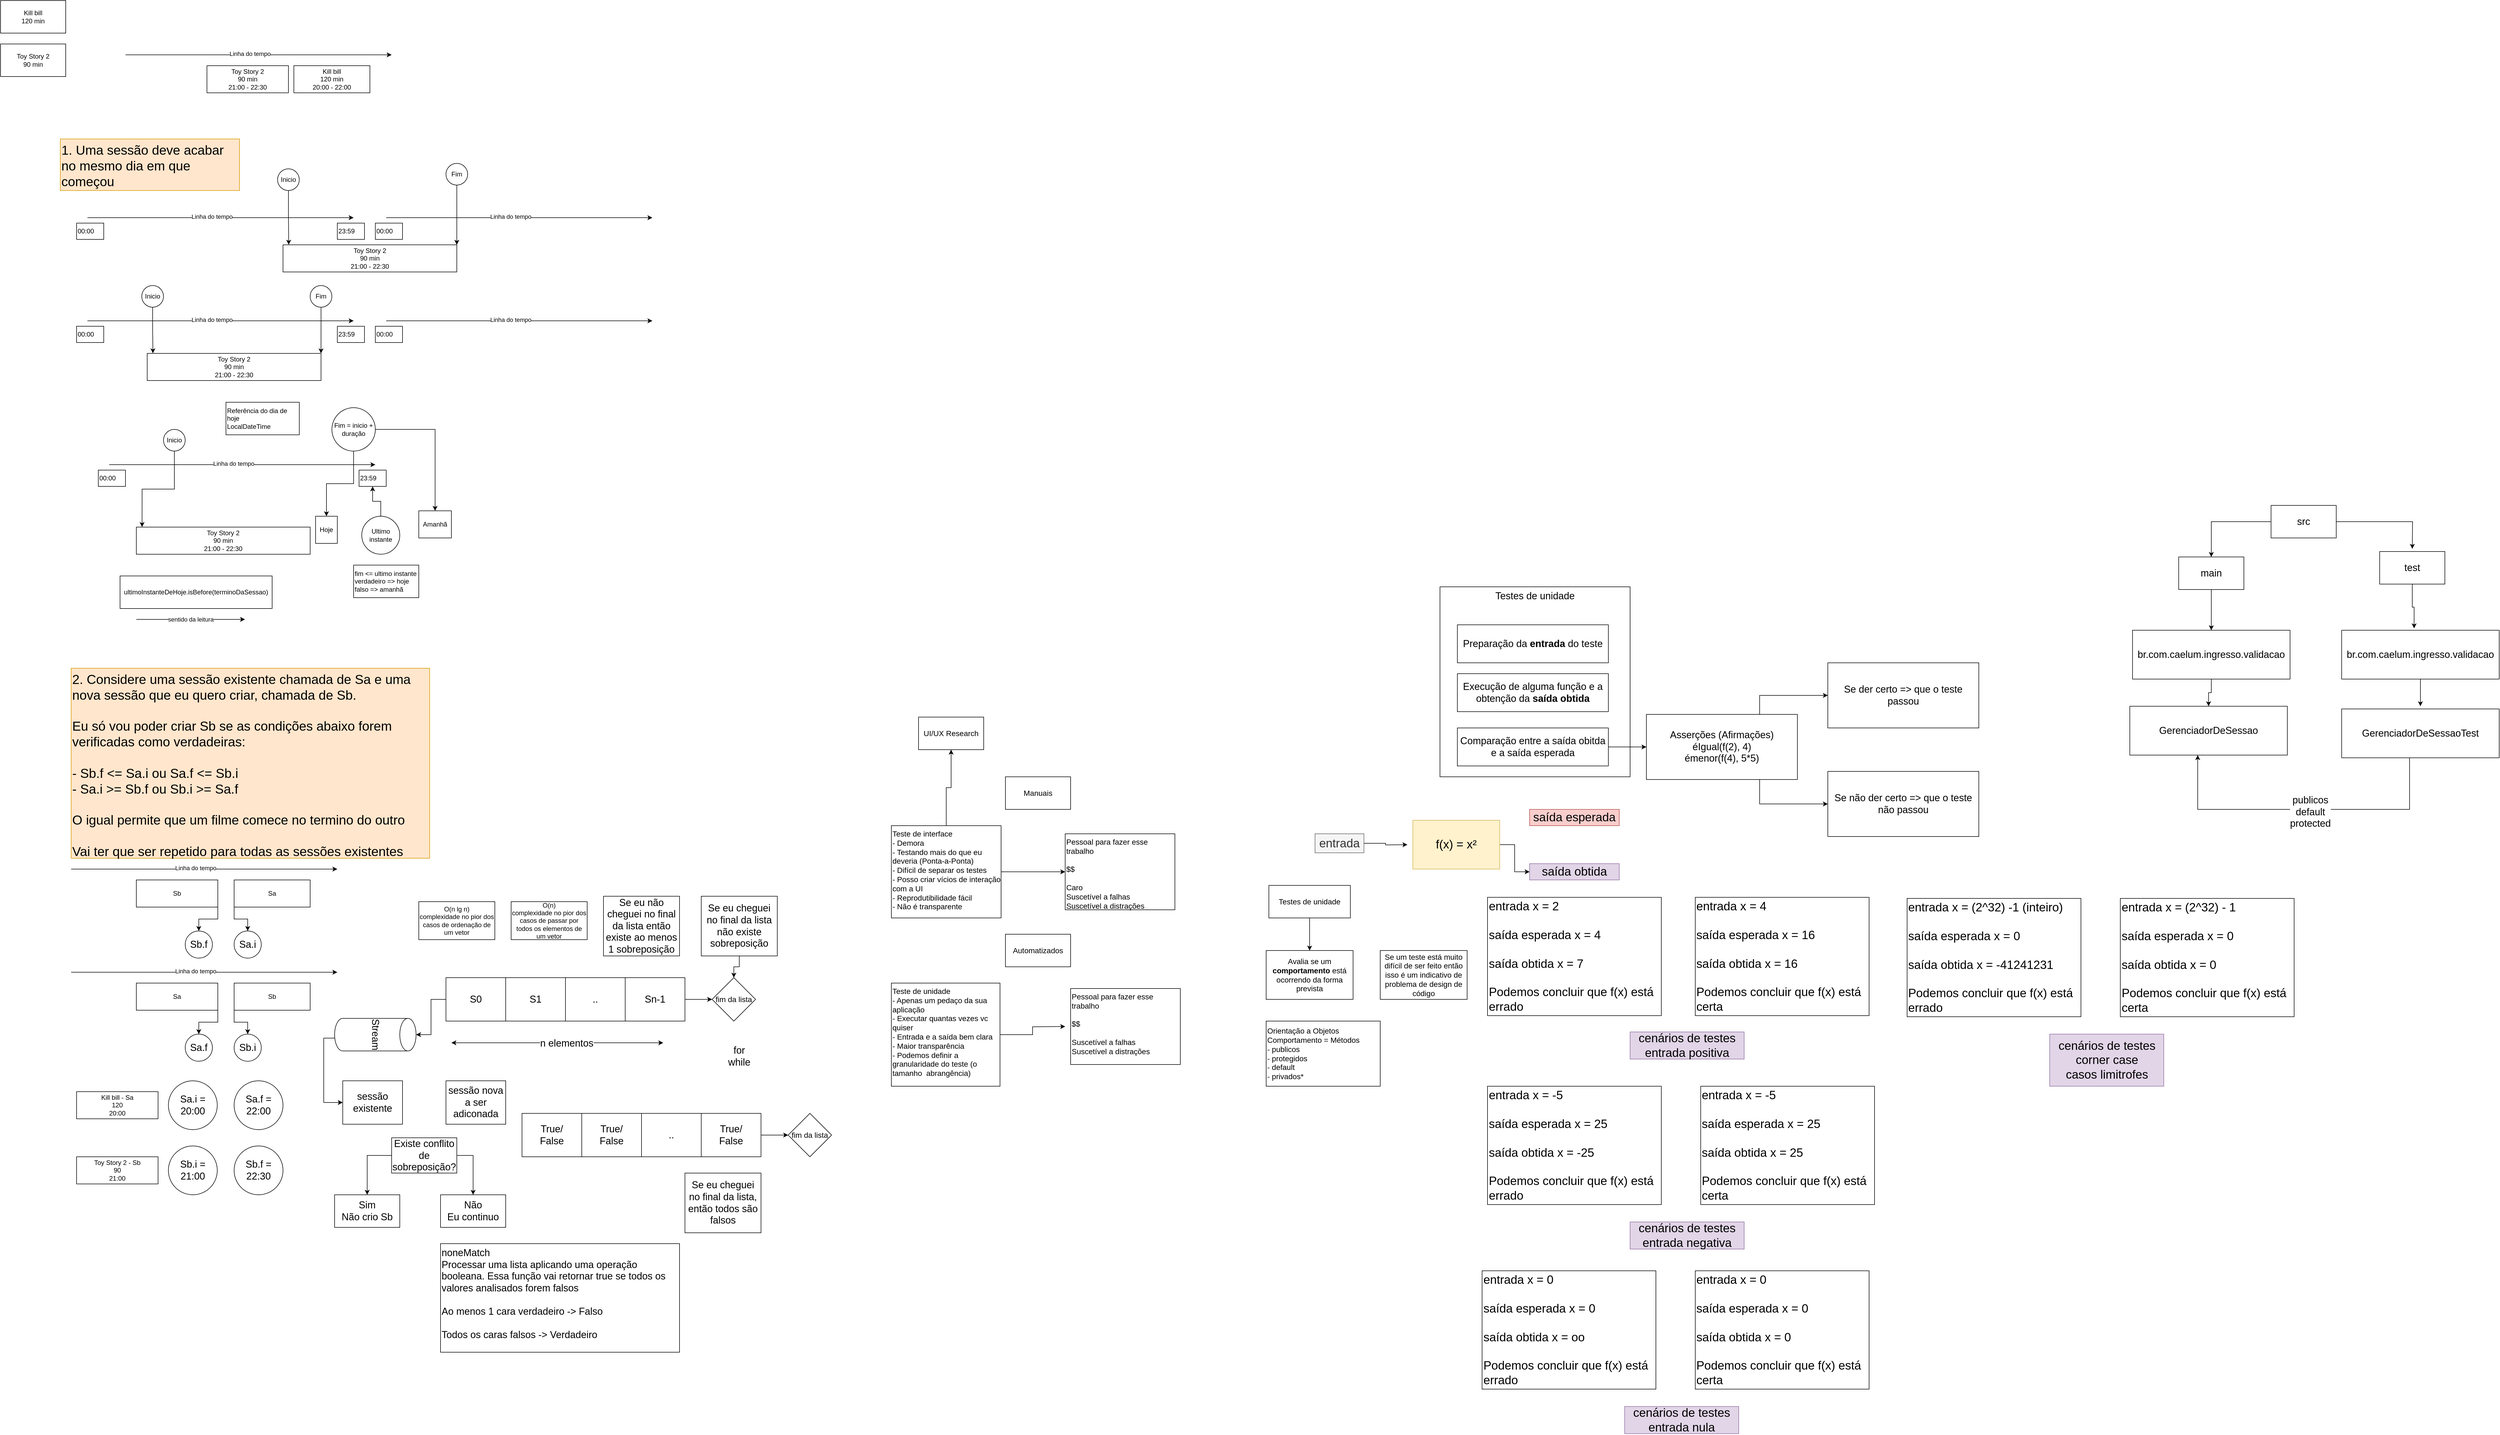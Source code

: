 <mxfile version="13.6.0" type="github">
  <diagram id="Rzx2paxj32mLdTkPZIdv" name="Página-1">
    <mxGraphModel dx="849" dy="473" grid="1" gridSize="10" guides="1" tooltips="1" connect="1" arrows="1" fold="1" page="1" pageScale="1" pageWidth="827" pageHeight="1169" math="0" shadow="0">
      <root>
        <mxCell id="0" />
        <mxCell id="1" parent="0" />
        <mxCell id="mzY8rA18PoqCiMOvvsKc-1" value="Kill bill&lt;br&gt;120 min" style="rounded=0;whiteSpace=wrap;html=1;" vertex="1" parent="1">
          <mxGeometry x="80" y="40" width="120" height="60" as="geometry" />
        </mxCell>
        <mxCell id="mzY8rA18PoqCiMOvvsKc-2" value="Toy Story 2&lt;br&gt;90 min" style="rounded=0;whiteSpace=wrap;html=1;" vertex="1" parent="1">
          <mxGeometry x="80" y="120" width="120" height="60" as="geometry" />
        </mxCell>
        <mxCell id="mzY8rA18PoqCiMOvvsKc-3" value="" style="endArrow=classic;html=1;" edge="1" parent="1">
          <mxGeometry width="50" height="50" relative="1" as="geometry">
            <mxPoint x="310" y="140" as="sourcePoint" />
            <mxPoint x="800" y="140" as="targetPoint" />
          </mxGeometry>
        </mxCell>
        <mxCell id="mzY8rA18PoqCiMOvvsKc-4" value="Linha do tempo" style="edgeLabel;html=1;align=center;verticalAlign=middle;resizable=0;points=[];" vertex="1" connectable="0" parent="mzY8rA18PoqCiMOvvsKc-3">
          <mxGeometry x="-0.066" y="2" relative="1" as="geometry">
            <mxPoint as="offset" />
          </mxGeometry>
        </mxCell>
        <mxCell id="mzY8rA18PoqCiMOvvsKc-8" value="Kill bill&lt;br&gt;120 min&lt;br&gt;20:00 - 22:00" style="rounded=0;whiteSpace=wrap;html=1;" vertex="1" parent="1">
          <mxGeometry x="620" y="160" width="140" height="50" as="geometry" />
        </mxCell>
        <mxCell id="mzY8rA18PoqCiMOvvsKc-9" value="Toy Story 2&lt;br&gt;90 min&lt;br&gt;21:00 - 22:30" style="rounded=0;whiteSpace=wrap;html=1;" vertex="1" parent="1">
          <mxGeometry x="460" y="160" width="150" height="50" as="geometry" />
        </mxCell>
        <mxCell id="mzY8rA18PoqCiMOvvsKc-10" value="1. Uma sessão deve acabar no mesmo dia em que começou" style="rounded=0;whiteSpace=wrap;html=1;verticalAlign=top;align=left;fontSize=24;fillColor=#ffe6cc;strokeColor=#d79b00;" vertex="1" parent="1">
          <mxGeometry x="190" y="295" width="330" height="95" as="geometry" />
        </mxCell>
        <mxCell id="mzY8rA18PoqCiMOvvsKc-11" value="" style="endArrow=classic;html=1;" edge="1" parent="1">
          <mxGeometry width="50" height="50" relative="1" as="geometry">
            <mxPoint x="240" y="440" as="sourcePoint" />
            <mxPoint x="730" y="440" as="targetPoint" />
          </mxGeometry>
        </mxCell>
        <mxCell id="mzY8rA18PoqCiMOvvsKc-12" value="Linha do tempo" style="edgeLabel;html=1;align=center;verticalAlign=middle;resizable=0;points=[];" vertex="1" connectable="0" parent="mzY8rA18PoqCiMOvvsKc-11">
          <mxGeometry x="-0.066" y="2" relative="1" as="geometry">
            <mxPoint as="offset" />
          </mxGeometry>
        </mxCell>
        <mxCell id="mzY8rA18PoqCiMOvvsKc-14" value="00:00" style="rounded=0;whiteSpace=wrap;html=1;align=left;" vertex="1" parent="1">
          <mxGeometry x="220" y="450" width="50" height="30" as="geometry" />
        </mxCell>
        <mxCell id="mzY8rA18PoqCiMOvvsKc-15" value="23:59" style="rounded=0;whiteSpace=wrap;html=1;align=left;" vertex="1" parent="1">
          <mxGeometry x="700" y="450" width="50" height="30" as="geometry" />
        </mxCell>
        <mxCell id="mzY8rA18PoqCiMOvvsKc-16" value="" style="endArrow=classic;html=1;" edge="1" parent="1">
          <mxGeometry width="50" height="50" relative="1" as="geometry">
            <mxPoint x="790" y="440" as="sourcePoint" />
            <mxPoint x="1280" y="440" as="targetPoint" />
          </mxGeometry>
        </mxCell>
        <mxCell id="mzY8rA18PoqCiMOvvsKc-17" value="Linha do tempo" style="edgeLabel;html=1;align=center;verticalAlign=middle;resizable=0;points=[];" vertex="1" connectable="0" parent="mzY8rA18PoqCiMOvvsKc-16">
          <mxGeometry x="-0.066" y="2" relative="1" as="geometry">
            <mxPoint as="offset" />
          </mxGeometry>
        </mxCell>
        <mxCell id="mzY8rA18PoqCiMOvvsKc-18" value="00:00" style="rounded=0;whiteSpace=wrap;html=1;align=left;" vertex="1" parent="1">
          <mxGeometry x="770" y="450" width="50" height="30" as="geometry" />
        </mxCell>
        <mxCell id="mzY8rA18PoqCiMOvvsKc-19" value="Toy Story 2&lt;br&gt;90 min&lt;br&gt;21:00 - 22:30" style="rounded=0;whiteSpace=wrap;html=1;" vertex="1" parent="1">
          <mxGeometry x="600" y="490" width="320" height="50" as="geometry" />
        </mxCell>
        <mxCell id="mzY8rA18PoqCiMOvvsKc-22" style="edgeStyle=orthogonalEdgeStyle;rounded=0;orthogonalLoop=1;jettySize=auto;html=1;entryX=0.033;entryY=-0.004;entryDx=0;entryDy=0;entryPerimeter=0;" edge="1" parent="1" source="mzY8rA18PoqCiMOvvsKc-20" target="mzY8rA18PoqCiMOvvsKc-19">
          <mxGeometry relative="1" as="geometry" />
        </mxCell>
        <mxCell id="mzY8rA18PoqCiMOvvsKc-20" value="Inicio" style="ellipse;whiteSpace=wrap;html=1;aspect=fixed;align=center;" vertex="1" parent="1">
          <mxGeometry x="590" y="350" width="40" height="40" as="geometry" />
        </mxCell>
        <mxCell id="mzY8rA18PoqCiMOvvsKc-23" style="edgeStyle=orthogonalEdgeStyle;rounded=0;orthogonalLoop=1;jettySize=auto;html=1;entryX=1;entryY=0;entryDx=0;entryDy=0;" edge="1" parent="1" source="mzY8rA18PoqCiMOvvsKc-21" target="mzY8rA18PoqCiMOvvsKc-19">
          <mxGeometry relative="1" as="geometry" />
        </mxCell>
        <mxCell id="mzY8rA18PoqCiMOvvsKc-21" value="Fim" style="ellipse;whiteSpace=wrap;html=1;aspect=fixed;align=center;" vertex="1" parent="1">
          <mxGeometry x="900" y="340" width="40" height="40" as="geometry" />
        </mxCell>
        <mxCell id="mzY8rA18PoqCiMOvvsKc-24" value="" style="endArrow=classic;html=1;" edge="1" parent="1">
          <mxGeometry width="50" height="50" relative="1" as="geometry">
            <mxPoint x="240.0" y="630" as="sourcePoint" />
            <mxPoint x="730" y="630" as="targetPoint" />
          </mxGeometry>
        </mxCell>
        <mxCell id="mzY8rA18PoqCiMOvvsKc-25" value="Linha do tempo" style="edgeLabel;html=1;align=center;verticalAlign=middle;resizable=0;points=[];" vertex="1" connectable="0" parent="mzY8rA18PoqCiMOvvsKc-24">
          <mxGeometry x="-0.066" y="2" relative="1" as="geometry">
            <mxPoint as="offset" />
          </mxGeometry>
        </mxCell>
        <mxCell id="mzY8rA18PoqCiMOvvsKc-26" value="00:00" style="rounded=0;whiteSpace=wrap;html=1;align=left;" vertex="1" parent="1">
          <mxGeometry x="220" y="640" width="50" height="30" as="geometry" />
        </mxCell>
        <mxCell id="mzY8rA18PoqCiMOvvsKc-27" value="23:59" style="rounded=0;whiteSpace=wrap;html=1;align=left;" vertex="1" parent="1">
          <mxGeometry x="700" y="640" width="50" height="30" as="geometry" />
        </mxCell>
        <mxCell id="mzY8rA18PoqCiMOvvsKc-28" value="" style="endArrow=classic;html=1;" edge="1" parent="1">
          <mxGeometry width="50" height="50" relative="1" as="geometry">
            <mxPoint x="790" y="630" as="sourcePoint" />
            <mxPoint x="1280" y="630" as="targetPoint" />
          </mxGeometry>
        </mxCell>
        <mxCell id="mzY8rA18PoqCiMOvvsKc-29" value="Linha do tempo" style="edgeLabel;html=1;align=center;verticalAlign=middle;resizable=0;points=[];" vertex="1" connectable="0" parent="mzY8rA18PoqCiMOvvsKc-28">
          <mxGeometry x="-0.066" y="2" relative="1" as="geometry">
            <mxPoint as="offset" />
          </mxGeometry>
        </mxCell>
        <mxCell id="mzY8rA18PoqCiMOvvsKc-30" value="00:00" style="rounded=0;whiteSpace=wrap;html=1;align=left;" vertex="1" parent="1">
          <mxGeometry x="770" y="640" width="50" height="30" as="geometry" />
        </mxCell>
        <mxCell id="mzY8rA18PoqCiMOvvsKc-31" value="Toy Story 2&lt;br&gt;90 min&lt;br&gt;21:00 - 22:30" style="rounded=0;whiteSpace=wrap;html=1;" vertex="1" parent="1">
          <mxGeometry x="350" y="690" width="320" height="50" as="geometry" />
        </mxCell>
        <mxCell id="mzY8rA18PoqCiMOvvsKc-32" style="edgeStyle=orthogonalEdgeStyle;rounded=0;orthogonalLoop=1;jettySize=auto;html=1;entryX=0.033;entryY=-0.004;entryDx=0;entryDy=0;entryPerimeter=0;" edge="1" parent="1" source="mzY8rA18PoqCiMOvvsKc-33" target="mzY8rA18PoqCiMOvvsKc-31">
          <mxGeometry relative="1" as="geometry" />
        </mxCell>
        <mxCell id="mzY8rA18PoqCiMOvvsKc-33" value="Inicio" style="ellipse;whiteSpace=wrap;html=1;aspect=fixed;align=center;" vertex="1" parent="1">
          <mxGeometry x="340" y="565" width="40" height="40" as="geometry" />
        </mxCell>
        <mxCell id="mzY8rA18PoqCiMOvvsKc-34" style="edgeStyle=orthogonalEdgeStyle;rounded=0;orthogonalLoop=1;jettySize=auto;html=1;entryX=1;entryY=0;entryDx=0;entryDy=0;" edge="1" parent="1" source="mzY8rA18PoqCiMOvvsKc-35" target="mzY8rA18PoqCiMOvvsKc-31">
          <mxGeometry relative="1" as="geometry" />
        </mxCell>
        <mxCell id="mzY8rA18PoqCiMOvvsKc-35" value="Fim" style="ellipse;whiteSpace=wrap;html=1;aspect=fixed;align=center;" vertex="1" parent="1">
          <mxGeometry x="650" y="565" width="40" height="40" as="geometry" />
        </mxCell>
        <mxCell id="mzY8rA18PoqCiMOvvsKc-44" value="" style="endArrow=classic;html=1;" edge="1" parent="1">
          <mxGeometry width="50" height="50" relative="1" as="geometry">
            <mxPoint x="280.0" y="895" as="sourcePoint" />
            <mxPoint x="770" y="895" as="targetPoint" />
          </mxGeometry>
        </mxCell>
        <mxCell id="mzY8rA18PoqCiMOvvsKc-45" value="Linha do tempo" style="edgeLabel;html=1;align=center;verticalAlign=middle;resizable=0;points=[];" vertex="1" connectable="0" parent="mzY8rA18PoqCiMOvvsKc-44">
          <mxGeometry x="-0.066" y="2" relative="1" as="geometry">
            <mxPoint as="offset" />
          </mxGeometry>
        </mxCell>
        <mxCell id="mzY8rA18PoqCiMOvvsKc-46" value="00:00" style="rounded=0;whiteSpace=wrap;html=1;align=left;" vertex="1" parent="1">
          <mxGeometry x="260" y="905" width="50" height="30" as="geometry" />
        </mxCell>
        <mxCell id="mzY8rA18PoqCiMOvvsKc-47" value="23:59" style="rounded=0;whiteSpace=wrap;html=1;align=left;" vertex="1" parent="1">
          <mxGeometry x="740" y="905" width="50" height="30" as="geometry" />
        </mxCell>
        <mxCell id="mzY8rA18PoqCiMOvvsKc-48" value="Toy Story 2&lt;br&gt;90 min&lt;br&gt;21:00 - 22:30" style="rounded=0;whiteSpace=wrap;html=1;" vertex="1" parent="1">
          <mxGeometry x="330" y="1010" width="320" height="50" as="geometry" />
        </mxCell>
        <mxCell id="mzY8rA18PoqCiMOvvsKc-49" style="edgeStyle=orthogonalEdgeStyle;rounded=0;orthogonalLoop=1;jettySize=auto;html=1;entryX=0.033;entryY=-0.004;entryDx=0;entryDy=0;entryPerimeter=0;" edge="1" parent="1" source="mzY8rA18PoqCiMOvvsKc-50" target="mzY8rA18PoqCiMOvvsKc-48">
          <mxGeometry relative="1" as="geometry" />
        </mxCell>
        <mxCell id="mzY8rA18PoqCiMOvvsKc-50" value="Inicio" style="ellipse;whiteSpace=wrap;html=1;aspect=fixed;align=center;" vertex="1" parent="1">
          <mxGeometry x="380" y="830" width="40" height="40" as="geometry" />
        </mxCell>
        <mxCell id="mzY8rA18PoqCiMOvvsKc-51" style="edgeStyle=orthogonalEdgeStyle;rounded=0;orthogonalLoop=1;jettySize=auto;html=1;entryX=0.5;entryY=0;entryDx=0;entryDy=0;" edge="1" parent="1" source="mzY8rA18PoqCiMOvvsKc-52" target="mzY8rA18PoqCiMOvvsKc-56">
          <mxGeometry relative="1" as="geometry">
            <mxPoint x="680" y="980" as="targetPoint" />
          </mxGeometry>
        </mxCell>
        <mxCell id="mzY8rA18PoqCiMOvvsKc-58" style="edgeStyle=orthogonalEdgeStyle;rounded=0;orthogonalLoop=1;jettySize=auto;html=1;entryX=0.5;entryY=0;entryDx=0;entryDy=0;" edge="1" parent="1" source="mzY8rA18PoqCiMOvvsKc-52" target="mzY8rA18PoqCiMOvvsKc-57">
          <mxGeometry relative="1" as="geometry" />
        </mxCell>
        <mxCell id="mzY8rA18PoqCiMOvvsKc-52" value="Fim = inicio + duração" style="ellipse;whiteSpace=wrap;html=1;aspect=fixed;align=center;" vertex="1" parent="1">
          <mxGeometry x="690" y="790" width="80" height="80" as="geometry" />
        </mxCell>
        <mxCell id="mzY8rA18PoqCiMOvvsKc-53" value="Referência do dia de hoje&lt;br&gt;LocalDateTime" style="rounded=0;whiteSpace=wrap;html=1;align=left;" vertex="1" parent="1">
          <mxGeometry x="495" y="780" width="135" height="60" as="geometry" />
        </mxCell>
        <mxCell id="mzY8rA18PoqCiMOvvsKc-55" style="edgeStyle=orthogonalEdgeStyle;rounded=0;orthogonalLoop=1;jettySize=auto;html=1;entryX=0.5;entryY=1;entryDx=0;entryDy=0;" edge="1" parent="1" source="mzY8rA18PoqCiMOvvsKc-54" target="mzY8rA18PoqCiMOvvsKc-47">
          <mxGeometry relative="1" as="geometry" />
        </mxCell>
        <mxCell id="mzY8rA18PoqCiMOvvsKc-54" value="Ultimo instante" style="ellipse;whiteSpace=wrap;html=1;aspect=fixed;align=center;" vertex="1" parent="1">
          <mxGeometry x="745" y="990" width="70" height="70" as="geometry" />
        </mxCell>
        <mxCell id="mzY8rA18PoqCiMOvvsKc-56" value="Hoje" style="rounded=0;whiteSpace=wrap;html=1;align=center;" vertex="1" parent="1">
          <mxGeometry x="660" y="990" width="40" height="50" as="geometry" />
        </mxCell>
        <mxCell id="mzY8rA18PoqCiMOvvsKc-57" value="Amanhã" style="rounded=0;whiteSpace=wrap;html=1;align=center;" vertex="1" parent="1">
          <mxGeometry x="850" y="980" width="60" height="50" as="geometry" />
        </mxCell>
        <mxCell id="mzY8rA18PoqCiMOvvsKc-59" value="fim &amp;lt;= ultimo instante&lt;br&gt;verdadeiro =&amp;gt; hoje&lt;br&gt;falso =&amp;gt; amanhã" style="rounded=0;whiteSpace=wrap;html=1;align=left;" vertex="1" parent="1">
          <mxGeometry x="730" y="1080" width="120" height="60" as="geometry" />
        </mxCell>
        <mxCell id="mzY8rA18PoqCiMOvvsKc-60" value="&lt;span style=&quot;font-size: 12px&quot;&gt;ultimoInstanteDeHoje.isBefore(terminoDaSessao)&lt;/span&gt;" style="rounded=0;whiteSpace=wrap;html=1;align=center;" vertex="1" parent="1">
          <mxGeometry x="300" y="1100" width="280" height="60" as="geometry" />
        </mxCell>
        <mxCell id="mzY8rA18PoqCiMOvvsKc-61" value="sentido da leitura" style="endArrow=none;html=1;startArrow=classic;startFill=1;endFill=0;" edge="1" parent="1">
          <mxGeometry width="50" height="50" relative="1" as="geometry">
            <mxPoint x="530" y="1180" as="sourcePoint" />
            <mxPoint x="330" y="1180" as="targetPoint" />
          </mxGeometry>
        </mxCell>
        <mxCell id="mzY8rA18PoqCiMOvvsKc-62" value="2. Considere uma sessão existente chamada de Sa e uma nova sessão que eu quero criar, chamada de Sb.&lt;br&gt;&lt;br&gt;Eu só vou poder criar Sb se as condições abaixo forem verificadas como verdadeiras:&lt;br&gt;&lt;br&gt;- Sb.f &amp;lt;= Sa.i ou Sa.f &amp;lt;= Sb.i&lt;br&gt;- Sa.i &amp;gt;= Sb.f ou Sb.i &amp;gt;= Sa.f&lt;br&gt;&lt;br&gt;O igual permite que um filme comece no termino do outro&lt;br&gt;&lt;br&gt;Vai ter que ser repetido para todas as sessões existentes" style="rounded=0;whiteSpace=wrap;html=1;verticalAlign=top;align=left;fontSize=24;fillColor=#ffe6cc;strokeColor=#d79b00;" vertex="1" parent="1">
          <mxGeometry x="210" y="1270" width="660" height="350" as="geometry" />
        </mxCell>
        <mxCell id="mzY8rA18PoqCiMOvvsKc-64" value="" style="endArrow=classic;html=1;" edge="1" parent="1">
          <mxGeometry width="50" height="50" relative="1" as="geometry">
            <mxPoint x="210" y="1640" as="sourcePoint" />
            <mxPoint x="700" y="1640" as="targetPoint" />
          </mxGeometry>
        </mxCell>
        <mxCell id="mzY8rA18PoqCiMOvvsKc-65" value="Linha do tempo" style="edgeLabel;html=1;align=center;verticalAlign=middle;resizable=0;points=[];" vertex="1" connectable="0" parent="mzY8rA18PoqCiMOvvsKc-64">
          <mxGeometry x="-0.066" y="2" relative="1" as="geometry">
            <mxPoint as="offset" />
          </mxGeometry>
        </mxCell>
        <mxCell id="mzY8rA18PoqCiMOvvsKc-66" value="Sa" style="rounded=0;whiteSpace=wrap;html=1;" vertex="1" parent="1">
          <mxGeometry x="510" y="1660" width="140" height="50" as="geometry" />
        </mxCell>
        <mxCell id="mzY8rA18PoqCiMOvvsKc-67" value="Sb" style="rounded=0;whiteSpace=wrap;html=1;" vertex="1" parent="1">
          <mxGeometry x="330" y="1660" width="150" height="50" as="geometry" />
        </mxCell>
        <mxCell id="mzY8rA18PoqCiMOvvsKc-69" style="edgeStyle=orthogonalEdgeStyle;rounded=0;orthogonalLoop=1;jettySize=auto;html=1;entryX=1;entryY=1;entryDx=0;entryDy=0;startArrow=classic;startFill=1;endArrow=none;endFill=0;fontSize=24;" edge="1" parent="1" source="mzY8rA18PoqCiMOvvsKc-68" target="mzY8rA18PoqCiMOvvsKc-67">
          <mxGeometry relative="1" as="geometry" />
        </mxCell>
        <mxCell id="mzY8rA18PoqCiMOvvsKc-68" value="Sb.f" style="ellipse;whiteSpace=wrap;html=1;aspect=fixed;fontSize=18;align=center;" vertex="1" parent="1">
          <mxGeometry x="420" y="1754" width="50" height="50" as="geometry" />
        </mxCell>
        <mxCell id="mzY8rA18PoqCiMOvvsKc-71" style="edgeStyle=orthogonalEdgeStyle;rounded=0;orthogonalLoop=1;jettySize=auto;html=1;entryX=0;entryY=1;entryDx=0;entryDy=0;startArrow=classic;startFill=1;endArrow=none;endFill=0;fontSize=18;" edge="1" parent="1" source="mzY8rA18PoqCiMOvvsKc-70" target="mzY8rA18PoqCiMOvvsKc-66">
          <mxGeometry relative="1" as="geometry" />
        </mxCell>
        <mxCell id="mzY8rA18PoqCiMOvvsKc-70" value="Sa.i" style="ellipse;whiteSpace=wrap;html=1;aspect=fixed;fontSize=18;align=center;" vertex="1" parent="1">
          <mxGeometry x="510" y="1754" width="50" height="50" as="geometry" />
        </mxCell>
        <mxCell id="mzY8rA18PoqCiMOvvsKc-72" value="" style="endArrow=classic;html=1;" edge="1" parent="1">
          <mxGeometry width="50" height="50" relative="1" as="geometry">
            <mxPoint x="210" y="1830" as="sourcePoint" />
            <mxPoint x="700" y="1830" as="targetPoint" />
          </mxGeometry>
        </mxCell>
        <mxCell id="mzY8rA18PoqCiMOvvsKc-73" value="Linha do tempo" style="edgeLabel;html=1;align=center;verticalAlign=middle;resizable=0;points=[];" vertex="1" connectable="0" parent="mzY8rA18PoqCiMOvvsKc-72">
          <mxGeometry x="-0.066" y="2" relative="1" as="geometry">
            <mxPoint as="offset" />
          </mxGeometry>
        </mxCell>
        <mxCell id="mzY8rA18PoqCiMOvvsKc-74" value="Sb" style="rounded=0;whiteSpace=wrap;html=1;" vertex="1" parent="1">
          <mxGeometry x="510" y="1850" width="140" height="50" as="geometry" />
        </mxCell>
        <mxCell id="mzY8rA18PoqCiMOvvsKc-75" value="Sa" style="rounded=0;whiteSpace=wrap;html=1;" vertex="1" parent="1">
          <mxGeometry x="330" y="1850" width="150" height="50" as="geometry" />
        </mxCell>
        <mxCell id="mzY8rA18PoqCiMOvvsKc-76" style="edgeStyle=orthogonalEdgeStyle;rounded=0;orthogonalLoop=1;jettySize=auto;html=1;entryX=1;entryY=1;entryDx=0;entryDy=0;startArrow=classic;startFill=1;endArrow=none;endFill=0;fontSize=24;" edge="1" parent="1" source="mzY8rA18PoqCiMOvvsKc-77" target="mzY8rA18PoqCiMOvvsKc-75">
          <mxGeometry relative="1" as="geometry" />
        </mxCell>
        <mxCell id="mzY8rA18PoqCiMOvvsKc-77" value="Sa.f" style="ellipse;whiteSpace=wrap;html=1;aspect=fixed;fontSize=18;align=center;" vertex="1" parent="1">
          <mxGeometry x="420" y="1944" width="50" height="50" as="geometry" />
        </mxCell>
        <mxCell id="mzY8rA18PoqCiMOvvsKc-78" style="edgeStyle=orthogonalEdgeStyle;rounded=0;orthogonalLoop=1;jettySize=auto;html=1;entryX=0;entryY=1;entryDx=0;entryDy=0;startArrow=classic;startFill=1;endArrow=none;endFill=0;fontSize=18;" edge="1" parent="1" source="mzY8rA18PoqCiMOvvsKc-79" target="mzY8rA18PoqCiMOvvsKc-74">
          <mxGeometry relative="1" as="geometry" />
        </mxCell>
        <mxCell id="mzY8rA18PoqCiMOvvsKc-79" value="Sb.i" style="ellipse;whiteSpace=wrap;html=1;aspect=fixed;fontSize=18;align=center;" vertex="1" parent="1">
          <mxGeometry x="510" y="1944" width="50" height="50" as="geometry" />
        </mxCell>
        <mxCell id="mzY8rA18PoqCiMOvvsKc-80" value="Kill bill - Sa&lt;br&gt;120&lt;br&gt;20:00" style="rounded=0;whiteSpace=wrap;html=1;" vertex="1" parent="1">
          <mxGeometry x="220" y="2050" width="150" height="50" as="geometry" />
        </mxCell>
        <mxCell id="mzY8rA18PoqCiMOvvsKc-81" value="Sa.i = 20:00" style="ellipse;whiteSpace=wrap;html=1;aspect=fixed;fontSize=18;align=center;" vertex="1" parent="1">
          <mxGeometry x="389" y="2030" width="90" height="90" as="geometry" />
        </mxCell>
        <mxCell id="mzY8rA18PoqCiMOvvsKc-82" value="Sa.f = 22:00" style="ellipse;whiteSpace=wrap;html=1;aspect=fixed;fontSize=18;align=center;" vertex="1" parent="1">
          <mxGeometry x="510" y="2030" width="90" height="90" as="geometry" />
        </mxCell>
        <mxCell id="mzY8rA18PoqCiMOvvsKc-83" value="Toy Story 2 - Sb&lt;br&gt;90&lt;br&gt;21:00" style="rounded=0;whiteSpace=wrap;html=1;" vertex="1" parent="1">
          <mxGeometry x="220" y="2170" width="150" height="50" as="geometry" />
        </mxCell>
        <mxCell id="mzY8rA18PoqCiMOvvsKc-84" value="Sb.i = 21:00" style="ellipse;whiteSpace=wrap;html=1;aspect=fixed;fontSize=18;align=center;" vertex="1" parent="1">
          <mxGeometry x="389" y="2150" width="90" height="90" as="geometry" />
        </mxCell>
        <mxCell id="mzY8rA18PoqCiMOvvsKc-85" value="Sb.f = 22:30" style="ellipse;whiteSpace=wrap;html=1;aspect=fixed;fontSize=18;align=center;" vertex="1" parent="1">
          <mxGeometry x="510" y="2150" width="90" height="90" as="geometry" />
        </mxCell>
        <mxCell id="mzY8rA18PoqCiMOvvsKc-86" value="O(n lg n)&lt;br&gt;complexidade no pior dos casos de ordenação de um vetor" style="rounded=0;whiteSpace=wrap;html=1;" vertex="1" parent="1">
          <mxGeometry x="850" y="1700" width="140" height="70" as="geometry" />
        </mxCell>
        <mxCell id="mzY8rA18PoqCiMOvvsKc-87" value="O(n)&lt;br&gt;complexidade no pior dos casos de passar por todos os elementos de um vetor" style="rounded=0;whiteSpace=wrap;html=1;" vertex="1" parent="1">
          <mxGeometry x="1020" y="1700" width="140" height="70" as="geometry" />
        </mxCell>
        <mxCell id="mzY8rA18PoqCiMOvvsKc-100" style="edgeStyle=orthogonalEdgeStyle;rounded=0;orthogonalLoop=1;jettySize=auto;html=1;startArrow=none;startFill=0;endArrow=classic;endFill=1;fontSize=18;" edge="1" parent="1" source="mzY8rA18PoqCiMOvvsKc-88" target="mzY8rA18PoqCiMOvvsKc-97">
          <mxGeometry relative="1" as="geometry" />
        </mxCell>
        <mxCell id="mzY8rA18PoqCiMOvvsKc-88" value="S0" style="rounded=0;whiteSpace=wrap;html=1;fontSize=18;align=center;" vertex="1" parent="1">
          <mxGeometry x="900" y="1840" width="110" height="80" as="geometry" />
        </mxCell>
        <mxCell id="mzY8rA18PoqCiMOvvsKc-89" value="S1&lt;span style=&quot;color: rgba(0 , 0 , 0 , 0) ; font-family: monospace ; font-size: 0px&quot;&gt;%3CmxGraphModel%3E%3Croot%3E%3CmxCell%20id%3D%220%22%2F%3E%3CmxCell%20id%3D%221%22%20parent%3D%220%22%2F%3E%3CmxCell%20id%3D%222%22%20value%3D%22S1%22%20style%3D%22rounded%3D0%3BwhiteSpace%3Dwrap%3Bhtml%3D1%3BfontSize%3D18%3Balign%3Dcenter%3B%22%20vertex%3D%221%22%20parent%3D%221%22%3E%3CmxGeometry%20x%3D%22900%22%20y%3D%221840%22%20width%3D%22110%22%20height%3D%2280%22%20as%3D%22geometry%22%2F%3E%3C%2FmxCell%3E%3C%2Froot%3E%3C%2FmxGraphModel%3E&lt;/span&gt;&lt;span style=&quot;color: rgba(0 , 0 , 0 , 0) ; font-family: monospace ; font-size: 0px&quot;&gt;%3CmxGraphModel%3E%3Croot%3E%3CmxCell%20id%3D%220%22%2F%3E%3CmxCell%20id%3D%221%22%20parent%3D%220%22%2F%3E%3CmxCell%20id%3D%222%22%20value%3D%22S1%22%20style%3D%22rounded%3D0%3BwhiteSpace%3Dwrap%3Bhtml%3D1%3BfontSize%3D18%3Balign%3Dcenter%3B%22%20vertex%3D%221%22%20parent%3D%221%22%3E%3CmxGeometry%20x%3D%22900%22%20y%3D%221840%22%20width%3D%22110%22%20height%3D%2280%22%20as%3D%22geometry%22%2F%3E%3C%2FmxCell%3E%3C%2Froot%3E%3C%2FmxGraph&lt;/span&gt;" style="rounded=0;whiteSpace=wrap;html=1;fontSize=18;align=center;" vertex="1" parent="1">
          <mxGeometry x="1010" y="1840" width="110" height="80" as="geometry" />
        </mxCell>
        <mxCell id="mzY8rA18PoqCiMOvvsKc-90" value=".." style="rounded=0;whiteSpace=wrap;html=1;fontSize=18;align=center;" vertex="1" parent="1">
          <mxGeometry x="1120" y="1840" width="110" height="80" as="geometry" />
        </mxCell>
        <mxCell id="mzY8rA18PoqCiMOvvsKc-113" style="edgeStyle=orthogonalEdgeStyle;rounded=0;orthogonalLoop=1;jettySize=auto;html=1;entryX=0;entryY=0.5;entryDx=0;entryDy=0;startArrow=none;startFill=0;endArrow=classic;endFill=1;fontSize=18;" edge="1" parent="1" source="mzY8rA18PoqCiMOvvsKc-91" target="mzY8rA18PoqCiMOvvsKc-112">
          <mxGeometry relative="1" as="geometry" />
        </mxCell>
        <mxCell id="mzY8rA18PoqCiMOvvsKc-91" value="Sn-1" style="rounded=0;whiteSpace=wrap;html=1;fontSize=18;align=center;" vertex="1" parent="1">
          <mxGeometry x="1230" y="1840" width="110" height="80" as="geometry" />
        </mxCell>
        <mxCell id="mzY8rA18PoqCiMOvvsKc-93" value="" style="endArrow=classic;startArrow=classic;html=1;fontSize=18;" edge="1" parent="1">
          <mxGeometry width="50" height="50" relative="1" as="geometry">
            <mxPoint x="910" y="1960" as="sourcePoint" />
            <mxPoint x="1300" y="1960" as="targetPoint" />
          </mxGeometry>
        </mxCell>
        <mxCell id="mzY8rA18PoqCiMOvvsKc-94" value="n elementos" style="edgeLabel;html=1;align=center;verticalAlign=middle;resizable=0;points=[];fontSize=18;" vertex="1" connectable="0" parent="mzY8rA18PoqCiMOvvsKc-93">
          <mxGeometry x="0.088" y="-1" relative="1" as="geometry">
            <mxPoint as="offset" />
          </mxGeometry>
        </mxCell>
        <mxCell id="mzY8rA18PoqCiMOvvsKc-95" value="sessão nova a ser adiconada" style="rounded=0;whiteSpace=wrap;html=1;fontSize=18;align=center;" vertex="1" parent="1">
          <mxGeometry x="900" y="2030" width="110" height="80" as="geometry" />
        </mxCell>
        <mxCell id="mzY8rA18PoqCiMOvvsKc-96" value="for&lt;br&gt;while&lt;br&gt;" style="text;html=1;strokeColor=none;fillColor=none;align=center;verticalAlign=middle;whiteSpace=wrap;rounded=0;fontSize=18;" vertex="1" parent="1">
          <mxGeometry x="1400" y="1950" width="80" height="70" as="geometry" />
        </mxCell>
        <mxCell id="mzY8rA18PoqCiMOvvsKc-102" style="edgeStyle=orthogonalEdgeStyle;rounded=0;orthogonalLoop=1;jettySize=auto;html=1;entryX=0;entryY=0.5;entryDx=0;entryDy=0;startArrow=none;startFill=0;endArrow=classic;endFill=1;fontSize=18;exitX=0.606;exitY=0.995;exitDx=0;exitDy=0;exitPerimeter=0;" edge="1" parent="1" source="mzY8rA18PoqCiMOvvsKc-97" target="mzY8rA18PoqCiMOvvsKc-101">
          <mxGeometry relative="1" as="geometry" />
        </mxCell>
        <mxCell id="mzY8rA18PoqCiMOvvsKc-97" value="Stream" style="shape=cylinder2;whiteSpace=wrap;html=1;boundedLbl=1;backgroundOutline=1;size=15;fontSize=18;align=center;rotation=90;" vertex="1" parent="1">
          <mxGeometry x="740" y="1870" width="60" height="150" as="geometry" />
        </mxCell>
        <mxCell id="mzY8rA18PoqCiMOvvsKc-101" value="sessão existente" style="rounded=0;whiteSpace=wrap;html=1;fontSize=18;align=center;" vertex="1" parent="1">
          <mxGeometry x="710" y="2030" width="110" height="80" as="geometry" />
        </mxCell>
        <mxCell id="mzY8rA18PoqCiMOvvsKc-107" style="edgeStyle=orthogonalEdgeStyle;rounded=0;orthogonalLoop=1;jettySize=auto;html=1;entryX=0.5;entryY=0;entryDx=0;entryDy=0;startArrow=none;startFill=0;endArrow=classic;endFill=1;fontSize=18;exitX=0;exitY=0.5;exitDx=0;exitDy=0;" edge="1" parent="1" source="mzY8rA18PoqCiMOvvsKc-104" target="mzY8rA18PoqCiMOvvsKc-105">
          <mxGeometry relative="1" as="geometry" />
        </mxCell>
        <mxCell id="mzY8rA18PoqCiMOvvsKc-108" style="edgeStyle=orthogonalEdgeStyle;rounded=0;orthogonalLoop=1;jettySize=auto;html=1;entryX=0.5;entryY=0;entryDx=0;entryDy=0;startArrow=none;startFill=0;endArrow=classic;endFill=1;fontSize=18;exitX=1;exitY=0.5;exitDx=0;exitDy=0;" edge="1" parent="1" source="mzY8rA18PoqCiMOvvsKc-104" target="mzY8rA18PoqCiMOvvsKc-106">
          <mxGeometry relative="1" as="geometry" />
        </mxCell>
        <mxCell id="mzY8rA18PoqCiMOvvsKc-104" value="Existe conflito de sobreposição?" style="rounded=0;whiteSpace=wrap;html=1;fontSize=18;align=center;" vertex="1" parent="1">
          <mxGeometry x="800" y="2135" width="120" height="65" as="geometry" />
        </mxCell>
        <mxCell id="mzY8rA18PoqCiMOvvsKc-105" value="Sim&lt;br&gt;Não crio Sb" style="rounded=0;whiteSpace=wrap;html=1;fontSize=18;align=center;" vertex="1" parent="1">
          <mxGeometry x="695" y="2240" width="120" height="60" as="geometry" />
        </mxCell>
        <mxCell id="mzY8rA18PoqCiMOvvsKc-106" value="Não&lt;br&gt;Eu continuo" style="rounded=0;whiteSpace=wrap;html=1;fontSize=18;align=center;" vertex="1" parent="1">
          <mxGeometry x="890" y="2240" width="120" height="60" as="geometry" />
        </mxCell>
        <mxCell id="mzY8rA18PoqCiMOvvsKc-114" style="edgeStyle=orthogonalEdgeStyle;rounded=0;orthogonalLoop=1;jettySize=auto;html=1;entryX=0.5;entryY=0;entryDx=0;entryDy=0;startArrow=none;startFill=0;endArrow=classic;endFill=1;fontSize=14;" edge="1" parent="1" source="mzY8rA18PoqCiMOvvsKc-110" target="mzY8rA18PoqCiMOvvsKc-112">
          <mxGeometry relative="1" as="geometry" />
        </mxCell>
        <mxCell id="mzY8rA18PoqCiMOvvsKc-110" value="Se eu cheguei no final da lista não existe sobreposição" style="rounded=0;whiteSpace=wrap;html=1;fontSize=18;align=center;" vertex="1" parent="1">
          <mxGeometry x="1370" y="1690" width="140" height="110" as="geometry" />
        </mxCell>
        <mxCell id="mzY8rA18PoqCiMOvvsKc-111" value="Se eu não cheguei no final da lista então existe ao menos 1 sobreposição" style="rounded=0;whiteSpace=wrap;html=1;fontSize=18;align=center;" vertex="1" parent="1">
          <mxGeometry x="1190" y="1690" width="140" height="110" as="geometry" />
        </mxCell>
        <mxCell id="mzY8rA18PoqCiMOvvsKc-112" value="fim da lista" style="rhombus;whiteSpace=wrap;html=1;fontSize=14;align=center;" vertex="1" parent="1">
          <mxGeometry x="1390" y="1840" width="80" height="80" as="geometry" />
        </mxCell>
        <mxCell id="mzY8rA18PoqCiMOvvsKc-115" value="True/&lt;br&gt;False" style="rounded=0;whiteSpace=wrap;html=1;fontSize=18;align=center;" vertex="1" parent="1">
          <mxGeometry x="1040" y="2090" width="110" height="80" as="geometry" />
        </mxCell>
        <mxCell id="mzY8rA18PoqCiMOvvsKc-116" value="True/&lt;br&gt;False" style="rounded=0;whiteSpace=wrap;html=1;fontSize=18;align=center;" vertex="1" parent="1">
          <mxGeometry x="1150" y="2090" width="110" height="80" as="geometry" />
        </mxCell>
        <mxCell id="mzY8rA18PoqCiMOvvsKc-117" value=".." style="rounded=0;whiteSpace=wrap;html=1;fontSize=18;align=center;" vertex="1" parent="1">
          <mxGeometry x="1260" y="2090" width="110" height="80" as="geometry" />
        </mxCell>
        <mxCell id="mzY8rA18PoqCiMOvvsKc-120" style="edgeStyle=orthogonalEdgeStyle;rounded=0;orthogonalLoop=1;jettySize=auto;html=1;entryX=0;entryY=0.5;entryDx=0;entryDy=0;startArrow=none;startFill=0;endArrow=classic;endFill=1;fontSize=14;" edge="1" parent="1" source="mzY8rA18PoqCiMOvvsKc-118" target="mzY8rA18PoqCiMOvvsKc-119">
          <mxGeometry relative="1" as="geometry" />
        </mxCell>
        <mxCell id="mzY8rA18PoqCiMOvvsKc-118" value="True/&lt;br&gt;False" style="rounded=0;whiteSpace=wrap;html=1;fontSize=18;align=center;" vertex="1" parent="1">
          <mxGeometry x="1370" y="2090" width="110" height="80" as="geometry" />
        </mxCell>
        <mxCell id="mzY8rA18PoqCiMOvvsKc-119" value="fim da lista" style="rhombus;whiteSpace=wrap;html=1;fontSize=14;align=center;" vertex="1" parent="1">
          <mxGeometry x="1530" y="2090" width="80" height="80" as="geometry" />
        </mxCell>
        <mxCell id="mzY8rA18PoqCiMOvvsKc-121" value="Se eu cheguei no final da lista, então todos são falsos" style="rounded=0;whiteSpace=wrap;html=1;fontSize=18;align=center;" vertex="1" parent="1">
          <mxGeometry x="1340" y="2200" width="140" height="110" as="geometry" />
        </mxCell>
        <mxCell id="mzY8rA18PoqCiMOvvsKc-122" value="noneMatch&lt;br&gt;Processar uma lista aplicando uma operação booleana. Essa função vai retornar true se todos os valores analisados forem falsos&lt;br&gt;&lt;br&gt;Ao menos 1 cara verdadeiro -&amp;gt; Falso&lt;br&gt;&lt;br&gt;Todos os caras falsos -&amp;gt; Verdadeiro" style="rounded=0;whiteSpace=wrap;html=1;fontSize=18;align=left;verticalAlign=top;" vertex="1" parent="1">
          <mxGeometry x="890" y="2330" width="440" height="200" as="geometry" />
        </mxCell>
        <mxCell id="mzY8rA18PoqCiMOvvsKc-125" style="edgeStyle=orthogonalEdgeStyle;rounded=0;orthogonalLoop=1;jettySize=auto;html=1;entryX=0;entryY=0.5;entryDx=0;entryDy=0;startArrow=none;startFill=0;endArrow=classic;endFill=1;fontSize=14;" edge="1" parent="1" source="mzY8rA18PoqCiMOvvsKc-123" target="mzY8rA18PoqCiMOvvsKc-124">
          <mxGeometry relative="1" as="geometry" />
        </mxCell>
        <mxCell id="mzY8rA18PoqCiMOvvsKc-129" style="edgeStyle=orthogonalEdgeStyle;rounded=0;orthogonalLoop=1;jettySize=auto;html=1;startArrow=none;startFill=0;endArrow=classic;endFill=1;fontSize=14;" edge="1" parent="1" source="mzY8rA18PoqCiMOvvsKc-123" target="mzY8rA18PoqCiMOvvsKc-128">
          <mxGeometry relative="1" as="geometry" />
        </mxCell>
        <mxCell id="mzY8rA18PoqCiMOvvsKc-123" value="Teste de interface&lt;br&gt;- Demora&lt;br&gt;- Testando mais do que eu deveria (Ponta-a-Ponta)&lt;br&gt;- Difícil de separar os testes&lt;br&gt;- Posso criar vícios de interação com a UI&lt;br&gt;- Reprodutibilidade fácil&lt;br&gt;&lt;div&gt;&lt;span&gt;- Não é transparente&lt;/span&gt;&lt;/div&gt;" style="rounded=0;whiteSpace=wrap;html=1;fontSize=14;align=left;verticalAlign=top;" vertex="1" parent="1">
          <mxGeometry x="1720" y="1560" width="202" height="170" as="geometry" />
        </mxCell>
        <mxCell id="mzY8rA18PoqCiMOvvsKc-124" value="Pessoal para fazer esse trabalho&lt;br&gt;&lt;br&gt;$$&lt;br&gt;&lt;br&gt;Caro&lt;br&gt;Suscetível a falhas&lt;br&gt;Suscetível a distrações" style="rounded=0;whiteSpace=wrap;html=1;fontSize=14;align=left;verticalAlign=top;" vertex="1" parent="1">
          <mxGeometry x="2040" y="1575" width="202" height="140" as="geometry" />
        </mxCell>
        <mxCell id="mzY8rA18PoqCiMOvvsKc-126" value="Manuais" style="rounded=0;whiteSpace=wrap;html=1;fontSize=14;align=center;" vertex="1" parent="1">
          <mxGeometry x="1930" y="1470" width="120" height="60" as="geometry" />
        </mxCell>
        <mxCell id="mzY8rA18PoqCiMOvvsKc-127" value="Automatizados" style="rounded=0;whiteSpace=wrap;html=1;fontSize=14;align=center;" vertex="1" parent="1">
          <mxGeometry x="1930" y="1760" width="120" height="60" as="geometry" />
        </mxCell>
        <mxCell id="mzY8rA18PoqCiMOvvsKc-128" value="UI/UX Research" style="rounded=0;whiteSpace=wrap;html=1;fontSize=14;align=center;" vertex="1" parent="1">
          <mxGeometry x="1770" y="1360" width="120" height="60" as="geometry" />
        </mxCell>
        <mxCell id="mzY8rA18PoqCiMOvvsKc-132" style="edgeStyle=orthogonalEdgeStyle;rounded=0;orthogonalLoop=1;jettySize=auto;html=1;startArrow=none;startFill=0;endArrow=classic;endFill=1;fontSize=14;" edge="1" parent="1" source="mzY8rA18PoqCiMOvvsKc-130">
          <mxGeometry relative="1" as="geometry">
            <mxPoint x="2040" y="1930" as="targetPoint" />
          </mxGeometry>
        </mxCell>
        <mxCell id="mzY8rA18PoqCiMOvvsKc-130" value="Teste de unidade&lt;br&gt;- Apenas um pedaço da sua aplicação&lt;br&gt;- Executar quantas vezes vc quiser&lt;br&gt;- Entrada e a saída bem clara&lt;br&gt;- Maior transparência&lt;br&gt;- Podemos definir a granularidade do teste (o tamanho&amp;nbsp; abrangência)" style="rounded=0;whiteSpace=wrap;html=1;fontSize=14;align=left;verticalAlign=top;" vertex="1" parent="1">
          <mxGeometry x="1720" y="1850" width="200" height="190" as="geometry" />
        </mxCell>
        <mxCell id="mzY8rA18PoqCiMOvvsKc-131" value="Pessoal para fazer esse trabalho&lt;br&gt;&lt;br&gt;$$&lt;br&gt;&lt;br&gt;Suscetível a falhas&lt;br&gt;Suscetível a distrações" style="rounded=0;whiteSpace=wrap;html=1;fontSize=14;align=left;verticalAlign=top;" vertex="1" parent="1">
          <mxGeometry x="2050" y="1860" width="202" height="140" as="geometry" />
        </mxCell>
        <mxCell id="mzY8rA18PoqCiMOvvsKc-154" style="edgeStyle=orthogonalEdgeStyle;rounded=0;orthogonalLoop=1;jettySize=auto;html=1;entryX=0.5;entryY=0;entryDx=0;entryDy=0;startArrow=none;startFill=0;endArrow=classic;endFill=1;fontSize=22;" edge="1" parent="1" source="mzY8rA18PoqCiMOvvsKc-133" target="mzY8rA18PoqCiMOvvsKc-134">
          <mxGeometry relative="1" as="geometry" />
        </mxCell>
        <mxCell id="mzY8rA18PoqCiMOvvsKc-133" value="Testes de unidade" style="rounded=0;whiteSpace=wrap;html=1;fontSize=14;align=center;" vertex="1" parent="1">
          <mxGeometry x="2415" y="1670" width="150" height="60" as="geometry" />
        </mxCell>
        <mxCell id="mzY8rA18PoqCiMOvvsKc-134" value="Avalia se um &lt;b&gt;comportamento&lt;/b&gt; está ocorrendo da forma prevista" style="rounded=0;whiteSpace=wrap;html=1;fontSize=14;align=center;" vertex="1" parent="1">
          <mxGeometry x="2410" y="1790" width="160" height="90" as="geometry" />
        </mxCell>
        <mxCell id="mzY8rA18PoqCiMOvvsKc-141" style="edgeStyle=orthogonalEdgeStyle;rounded=0;orthogonalLoop=1;jettySize=auto;html=1;startArrow=none;startFill=0;endArrow=classic;endFill=1;fontSize=22;" edge="1" parent="1" source="mzY8rA18PoqCiMOvvsKc-135" target="mzY8rA18PoqCiMOvvsKc-140">
          <mxGeometry relative="1" as="geometry" />
        </mxCell>
        <mxCell id="mzY8rA18PoqCiMOvvsKc-135" value="f(x) = x²" style="rounded=0;whiteSpace=wrap;html=1;fontSize=22;align=center;fillColor=#fff2cc;strokeColor=#d6b656;" vertex="1" parent="1">
          <mxGeometry x="2680" y="1550" width="160" height="90" as="geometry" />
        </mxCell>
        <mxCell id="mzY8rA18PoqCiMOvvsKc-138" style="edgeStyle=orthogonalEdgeStyle;rounded=0;orthogonalLoop=1;jettySize=auto;html=1;startArrow=none;startFill=0;endArrow=classic;endFill=1;fontSize=22;" edge="1" parent="1" source="mzY8rA18PoqCiMOvvsKc-136">
          <mxGeometry relative="1" as="geometry">
            <mxPoint x="2670.0" y="1595" as="targetPoint" />
          </mxGeometry>
        </mxCell>
        <mxCell id="mzY8rA18PoqCiMOvvsKc-136" value="entrada" style="text;html=1;strokeColor=#666666;fillColor=#f5f5f5;align=center;verticalAlign=middle;whiteSpace=wrap;rounded=0;fontSize=22;fontColor=#333333;" vertex="1" parent="1">
          <mxGeometry x="2500" y="1575" width="90" height="35" as="geometry" />
        </mxCell>
        <mxCell id="mzY8rA18PoqCiMOvvsKc-139" value="saída esperada" style="text;html=1;strokeColor=#b85450;fillColor=#f8cecc;align=center;verticalAlign=middle;whiteSpace=wrap;rounded=0;fontSize=22;" vertex="1" parent="1">
          <mxGeometry x="2895" y="1530" width="165" height="30" as="geometry" />
        </mxCell>
        <mxCell id="mzY8rA18PoqCiMOvvsKc-140" value="saída obtida" style="text;html=1;strokeColor=#9673a6;fillColor=#e1d5e7;align=center;verticalAlign=middle;whiteSpace=wrap;rounded=0;fontSize=22;" vertex="1" parent="1">
          <mxGeometry x="2895" y="1630" width="165" height="30" as="geometry" />
        </mxCell>
        <mxCell id="mzY8rA18PoqCiMOvvsKc-142" value="entrada x = 2&lt;br&gt;&lt;br&gt;saída esperada x = 4&lt;br&gt;&lt;br&gt;saída obtida x = 7&lt;br&gt;&lt;br&gt;Podemos concluir que f(x) está errado" style="rounded=0;whiteSpace=wrap;html=1;fontSize=22;align=left;" vertex="1" parent="1">
          <mxGeometry x="2817.5" y="1692" width="320" height="218" as="geometry" />
        </mxCell>
        <mxCell id="mzY8rA18PoqCiMOvvsKc-143" value="entrada x = 4&lt;br&gt;&lt;br&gt;saída esperada x = 16&lt;br&gt;&lt;br&gt;saída obtida x = 16&lt;br&gt;&lt;br&gt;Podemos concluir que f(x) está certa" style="rounded=0;whiteSpace=wrap;html=1;fontSize=22;align=left;" vertex="1" parent="1">
          <mxGeometry x="3200" y="1692" width="320" height="218" as="geometry" />
        </mxCell>
        <mxCell id="mzY8rA18PoqCiMOvvsKc-144" value="cenários de testes&lt;br&gt;entrada positiva" style="text;html=1;strokeColor=#9673a6;fillColor=#e1d5e7;align=center;verticalAlign=middle;whiteSpace=wrap;rounded=0;fontSize=22;" vertex="1" parent="1">
          <mxGeometry x="3080" y="1940" width="210" height="50" as="geometry" />
        </mxCell>
        <mxCell id="mzY8rA18PoqCiMOvvsKc-145" value="entrada x = -5&lt;br&gt;&lt;br&gt;saída esperada x = 25&lt;br&gt;&lt;br&gt;saída obtida x = -25&lt;br&gt;&lt;br&gt;Podemos concluir que f(x) está errado" style="rounded=0;whiteSpace=wrap;html=1;fontSize=22;align=left;" vertex="1" parent="1">
          <mxGeometry x="2817.5" y="2040" width="320" height="218" as="geometry" />
        </mxCell>
        <mxCell id="mzY8rA18PoqCiMOvvsKc-146" value="entrada x = -5&lt;br&gt;&lt;br&gt;saída esperada x = 25&lt;br&gt;&lt;br&gt;saída obtida x = 25&lt;br&gt;&lt;br&gt;Podemos concluir que f(x) está certa" style="rounded=0;whiteSpace=wrap;html=1;fontSize=22;align=left;" vertex="1" parent="1">
          <mxGeometry x="3210" y="2040" width="320" height="218" as="geometry" />
        </mxCell>
        <mxCell id="mzY8rA18PoqCiMOvvsKc-147" value="cenários de testes&lt;br&gt;entrada negativa" style="text;html=1;strokeColor=#9673a6;fillColor=#e1d5e7;align=center;verticalAlign=middle;whiteSpace=wrap;rounded=0;fontSize=22;" vertex="1" parent="1">
          <mxGeometry x="3080" y="2290" width="210" height="50" as="geometry" />
        </mxCell>
        <mxCell id="mzY8rA18PoqCiMOvvsKc-148" value="entrada x = 0&lt;br&gt;&lt;br&gt;saída esperada x = 0&lt;br&gt;&lt;br&gt;saída obtida x = oo&lt;br&gt;&lt;br&gt;Podemos concluir que f(x) está errado" style="rounded=0;whiteSpace=wrap;html=1;fontSize=22;align=left;" vertex="1" parent="1">
          <mxGeometry x="2807.5" y="2380" width="320" height="218" as="geometry" />
        </mxCell>
        <mxCell id="mzY8rA18PoqCiMOvvsKc-149" value="entrada x = 0&lt;br&gt;&lt;br&gt;saída esperada x = 0&lt;br&gt;&lt;br&gt;saída obtida x = 0&lt;br&gt;&lt;br&gt;Podemos concluir que f(x) está certa" style="rounded=0;whiteSpace=wrap;html=1;fontSize=22;align=left;" vertex="1" parent="1">
          <mxGeometry x="3200" y="2380" width="320" height="218" as="geometry" />
        </mxCell>
        <mxCell id="mzY8rA18PoqCiMOvvsKc-150" value="cenários de testes&lt;br&gt;entrada nula" style="text;html=1;strokeColor=#9673a6;fillColor=#e1d5e7;align=center;verticalAlign=middle;whiteSpace=wrap;rounded=0;fontSize=22;" vertex="1" parent="1">
          <mxGeometry x="3070" y="2630" width="210" height="50" as="geometry" />
        </mxCell>
        <mxCell id="mzY8rA18PoqCiMOvvsKc-151" value="entrada x = (2^32) -1 (inteiro)&lt;br&gt;&lt;br&gt;saída esperada x = 0&lt;br&gt;&lt;br&gt;saída obtida x = -41241231&lt;br&gt;&lt;br&gt;Podemos concluir que f(x) está errado" style="rounded=0;whiteSpace=wrap;html=1;fontSize=22;align=left;" vertex="1" parent="1">
          <mxGeometry x="3590" y="1694" width="320" height="218" as="geometry" />
        </mxCell>
        <mxCell id="mzY8rA18PoqCiMOvvsKc-152" value="entrada x = (2^32) - 1&lt;br&gt;&lt;br&gt;saída esperada x = 0&lt;br&gt;&lt;br&gt;saída obtida x = 0&lt;br&gt;&lt;br&gt;Podemos concluir que f(x) está certa" style="rounded=0;whiteSpace=wrap;html=1;fontSize=22;align=left;" vertex="1" parent="1">
          <mxGeometry x="3982.5" y="1694" width="320" height="218" as="geometry" />
        </mxCell>
        <mxCell id="mzY8rA18PoqCiMOvvsKc-153" value="cenários de testes&lt;br&gt;corner case&lt;br&gt;casos limitrofes" style="text;html=1;strokeColor=#9673a6;fillColor=#e1d5e7;align=center;verticalAlign=middle;whiteSpace=wrap;rounded=0;fontSize=22;" vertex="1" parent="1">
          <mxGeometry x="3852.5" y="1944" width="210" height="96" as="geometry" />
        </mxCell>
        <mxCell id="mzY8rA18PoqCiMOvvsKc-155" value="Orientação a Objetos&lt;br&gt;Comportamento = Métodos&lt;br&gt;- publicos&lt;br&gt;- protegidos&lt;br&gt;- default&lt;br&gt;- privados*" style="rounded=0;whiteSpace=wrap;html=1;fontSize=14;align=left;" vertex="1" parent="1">
          <mxGeometry x="2410" y="1920" width="210" height="120" as="geometry" />
        </mxCell>
        <mxCell id="mzY8rA18PoqCiMOvvsKc-157" value="Se um teste está muito difícil de ser feito então isso é um indicativo de problema de design de código" style="rounded=0;whiteSpace=wrap;html=1;fontSize=14;align=center;" vertex="1" parent="1">
          <mxGeometry x="2620" y="1790" width="160" height="90" as="geometry" />
        </mxCell>
        <mxCell id="mzY8rA18PoqCiMOvvsKc-158" value="Testes de unidade" style="rounded=0;whiteSpace=wrap;html=1;fontSize=18;align=center;verticalAlign=top;" vertex="1" parent="1">
          <mxGeometry x="2730" y="1120" width="350" height="350" as="geometry" />
        </mxCell>
        <mxCell id="mzY8rA18PoqCiMOvvsKc-159" value="Preparação da &lt;b&gt;entrada&lt;/b&gt; do teste" style="rounded=0;whiteSpace=wrap;html=1;fontSize=18;align=center;" vertex="1" parent="1">
          <mxGeometry x="2762" y="1190" width="278" height="70" as="geometry" />
        </mxCell>
        <mxCell id="mzY8rA18PoqCiMOvvsKc-160" value="Execução de alguma função e a obtenção da &lt;b&gt;saída obtida&lt;/b&gt;" style="rounded=0;whiteSpace=wrap;html=1;fontSize=18;align=center;" vertex="1" parent="1">
          <mxGeometry x="2762" y="1280" width="278" height="70" as="geometry" />
        </mxCell>
        <mxCell id="mzY8rA18PoqCiMOvvsKc-163" style="edgeStyle=orthogonalEdgeStyle;rounded=0;orthogonalLoop=1;jettySize=auto;html=1;startArrow=none;startFill=0;endArrow=classic;endFill=1;fontSize=18;" edge="1" parent="1" source="mzY8rA18PoqCiMOvvsKc-161" target="mzY8rA18PoqCiMOvvsKc-162">
          <mxGeometry relative="1" as="geometry" />
        </mxCell>
        <mxCell id="mzY8rA18PoqCiMOvvsKc-161" value="Comparação entre a saída obitda e a saída esperada" style="rounded=0;whiteSpace=wrap;html=1;fontSize=18;align=center;" vertex="1" parent="1">
          <mxGeometry x="2762" y="1380" width="278" height="70" as="geometry" />
        </mxCell>
        <mxCell id="mzY8rA18PoqCiMOvvsKc-166" style="edgeStyle=orthogonalEdgeStyle;rounded=0;orthogonalLoop=1;jettySize=auto;html=1;startArrow=none;startFill=0;endArrow=classic;endFill=1;fontSize=18;exitX=0.75;exitY=0;exitDx=0;exitDy=0;" edge="1" parent="1" source="mzY8rA18PoqCiMOvvsKc-162" target="mzY8rA18PoqCiMOvvsKc-164">
          <mxGeometry relative="1" as="geometry" />
        </mxCell>
        <mxCell id="mzY8rA18PoqCiMOvvsKc-168" style="edgeStyle=orthogonalEdgeStyle;rounded=0;orthogonalLoop=1;jettySize=auto;html=1;startArrow=none;startFill=0;endArrow=classic;endFill=1;fontSize=18;exitX=0.75;exitY=1;exitDx=0;exitDy=0;" edge="1" parent="1" source="mzY8rA18PoqCiMOvvsKc-162" target="mzY8rA18PoqCiMOvvsKc-165">
          <mxGeometry relative="1" as="geometry" />
        </mxCell>
        <mxCell id="mzY8rA18PoqCiMOvvsKc-162" value="Asserções (Afirmações)&lt;br&gt;éIgual(f(2), 4)&lt;br&gt;émenor(f(4), 5*5)" style="rounded=0;whiteSpace=wrap;html=1;fontSize=18;align=center;" vertex="1" parent="1">
          <mxGeometry x="3110" y="1355" width="278" height="120" as="geometry" />
        </mxCell>
        <mxCell id="mzY8rA18PoqCiMOvvsKc-164" value="Se der certo =&amp;gt; que o teste passou&lt;span style=&quot;color: rgba(0 , 0 , 0 , 0) ; font-family: monospace ; font-size: 0px&quot;&gt;%3CmxGraphModel%3E%3Croot%3E%3CmxCell%20id%3D%220%22%2F%3E%3CmxCell%20id%3D%221%22%20parent%3D%220%22%2F%3E%3CmxCell%20id%3D%222%22%20value%3D%22Asser%C3%A7%C3%B5es%20(Afirma%C3%A7%C3%B5es)%26lt%3Bbr%26gt%3B%C3%A9Igual(f(2)%2C%204)%26lt%3Bbr%26gt%3B%C3%A9menor(f(4)%2C%205*5)%22%20style%3D%22rounded%3D0%3BwhiteSpace%3Dwrap%3Bhtml%3D1%3BfontSize%3D18%3Balign%3Dcenter%3B%22%20vertex%3D%221%22%20parent%3D%221%22%3E%3CmxGeometry%20x%3D%223110%22%20y%3D%221380%22%20width%3D%22278%22%20height%3D%22120%22%20as%3D%22geometry%22%2F%3E%3C%2FmxCell%3E%3C%2Froot%3E%3C%2FmxGraphModel%3E&lt;/span&gt;" style="rounded=0;whiteSpace=wrap;html=1;fontSize=18;align=center;" vertex="1" parent="1">
          <mxGeometry x="3444" y="1260" width="278" height="120" as="geometry" />
        </mxCell>
        <mxCell id="mzY8rA18PoqCiMOvvsKc-165" value="Se não der certo =&amp;gt; que o teste não passou&lt;span style=&quot;color: rgba(0 , 0 , 0 , 0) ; font-family: monospace ; font-size: 0px&quot;&gt;%3CmxGraphModel%3E%3Croot%3E%3CmxCell%20id%3D%220%22%2F%3E%3CmxCell%20id%3D%221%22%20parent%3D%220%22%2F%3E%3CmxCell%20id%3D%222%22%20value%3D%22Asser%C3%A7%C3%B5es%20(Afirma%C3%A7%C3%B5es)%26lt%3Bbr%26gt%3B%C3%A9Igual(f(2)%2C%204)%26lt%3Bbr%26gt%3B%C3%A9menor(f(4)%2C%205*5)%22%20style%3D%22rounded%3D0%3BwhiteSpace%3Dwrap%3Bhtml%3D1%3BfontSize%3D18%3Balign%3Dcenter%3B%22%20vertex%3D%221%22%20parent%3D%221%22%3E%3CmxGeometry%20x%3D%223110%22%20y%3D%221380%22%20width%3D%22278%22%20height%3D%22120%22%20as%3D%22geometry%22%2F%3E%3C%2FmxCell%3E%3C%2Froot%3E%3C%2FmxGraphModel%3E&lt;/span&gt;" style="rounded=0;whiteSpace=wrap;html=1;fontSize=18;align=center;" vertex="1" parent="1">
          <mxGeometry x="3444" y="1460" width="278" height="120" as="geometry" />
        </mxCell>
        <mxCell id="mzY8rA18PoqCiMOvvsKc-180" style="edgeStyle=orthogonalEdgeStyle;rounded=0;orthogonalLoop=1;jettySize=auto;html=1;entryX=0.5;entryY=0;entryDx=0;entryDy=0;startArrow=none;startFill=0;endArrow=classic;endFill=1;fontSize=18;" edge="1" parent="1" source="mzY8rA18PoqCiMOvvsKc-169" target="mzY8rA18PoqCiMOvvsKc-170">
          <mxGeometry relative="1" as="geometry" />
        </mxCell>
        <mxCell id="mzY8rA18PoqCiMOvvsKc-181" style="edgeStyle=orthogonalEdgeStyle;rounded=0;orthogonalLoop=1;jettySize=auto;html=1;startArrow=none;startFill=0;endArrow=classic;endFill=1;fontSize=18;" edge="1" parent="1" source="mzY8rA18PoqCiMOvvsKc-169">
          <mxGeometry relative="1" as="geometry">
            <mxPoint x="4520" y="1050" as="targetPoint" />
          </mxGeometry>
        </mxCell>
        <mxCell id="mzY8rA18PoqCiMOvvsKc-169" value="src" style="rounded=0;whiteSpace=wrap;html=1;fontSize=18;align=center;" vertex="1" parent="1">
          <mxGeometry x="4260" y="970" width="120" height="60" as="geometry" />
        </mxCell>
        <mxCell id="mzY8rA18PoqCiMOvvsKc-173" style="edgeStyle=orthogonalEdgeStyle;rounded=0;orthogonalLoop=1;jettySize=auto;html=1;startArrow=none;startFill=0;endArrow=classic;endFill=1;fontSize=18;" edge="1" parent="1" source="mzY8rA18PoqCiMOvvsKc-170" target="mzY8rA18PoqCiMOvvsKc-172">
          <mxGeometry relative="1" as="geometry" />
        </mxCell>
        <mxCell id="mzY8rA18PoqCiMOvvsKc-170" value="main" style="rounded=0;whiteSpace=wrap;html=1;fontSize=18;align=center;" vertex="1" parent="1">
          <mxGeometry x="4090" y="1065" width="120" height="60" as="geometry" />
        </mxCell>
        <mxCell id="mzY8rA18PoqCiMOvvsKc-175" style="edgeStyle=orthogonalEdgeStyle;rounded=0;orthogonalLoop=1;jettySize=auto;html=1;entryX=0.46;entryY=-0.039;entryDx=0;entryDy=0;entryPerimeter=0;startArrow=none;startFill=0;endArrow=classic;endFill=1;fontSize=18;" edge="1" parent="1" source="mzY8rA18PoqCiMOvvsKc-171" target="mzY8rA18PoqCiMOvvsKc-174">
          <mxGeometry relative="1" as="geometry" />
        </mxCell>
        <mxCell id="mzY8rA18PoqCiMOvvsKc-171" value="test" style="rounded=0;whiteSpace=wrap;html=1;fontSize=18;align=center;" vertex="1" parent="1">
          <mxGeometry x="4460" y="1055" width="120" height="60" as="geometry" />
        </mxCell>
        <mxCell id="mzY8rA18PoqCiMOvvsKc-178" style="edgeStyle=orthogonalEdgeStyle;rounded=0;orthogonalLoop=1;jettySize=auto;html=1;entryX=0.5;entryY=0;entryDx=0;entryDy=0;startArrow=none;startFill=0;endArrow=classic;endFill=1;fontSize=18;" edge="1" parent="1" source="mzY8rA18PoqCiMOvvsKc-172" target="mzY8rA18PoqCiMOvvsKc-176">
          <mxGeometry relative="1" as="geometry" />
        </mxCell>
        <mxCell id="mzY8rA18PoqCiMOvvsKc-172" value="br.com.caelum.ingresso.validacao" style="rounded=0;whiteSpace=wrap;html=1;fontSize=18;align=center;" vertex="1" parent="1">
          <mxGeometry x="4005" y="1200" width="290" height="90" as="geometry" />
        </mxCell>
        <mxCell id="mzY8rA18PoqCiMOvvsKc-179" style="edgeStyle=orthogonalEdgeStyle;rounded=0;orthogonalLoop=1;jettySize=auto;html=1;startArrow=none;startFill=0;endArrow=classic;endFill=1;fontSize=18;" edge="1" parent="1" source="mzY8rA18PoqCiMOvvsKc-174">
          <mxGeometry relative="1" as="geometry">
            <mxPoint x="4535" y="1340" as="targetPoint" />
          </mxGeometry>
        </mxCell>
        <mxCell id="mzY8rA18PoqCiMOvvsKc-174" value="br.com.caelum.ingresso.validacao" style="rounded=0;whiteSpace=wrap;html=1;fontSize=18;align=center;" vertex="1" parent="1">
          <mxGeometry x="4390" y="1200" width="290" height="90" as="geometry" />
        </mxCell>
        <mxCell id="mzY8rA18PoqCiMOvvsKc-176" value="GerenciadorDeSessao" style="rounded=0;whiteSpace=wrap;html=1;fontSize=18;align=center;" vertex="1" parent="1">
          <mxGeometry x="4000" y="1340" width="290" height="90" as="geometry" />
        </mxCell>
        <mxCell id="mzY8rA18PoqCiMOvvsKc-182" style="edgeStyle=orthogonalEdgeStyle;rounded=0;orthogonalLoop=1;jettySize=auto;html=1;entryX=0.5;entryY=1;entryDx=0;entryDy=0;startArrow=none;startFill=0;endArrow=classic;endFill=1;fontSize=18;exitX=0.5;exitY=1;exitDx=0;exitDy=0;" edge="1" parent="1">
          <mxGeometry relative="1" as="geometry">
            <mxPoint x="4515" y="1435" as="sourcePoint" />
            <mxPoint x="4125" y="1430" as="targetPoint" />
            <Array as="points">
              <mxPoint x="4515" y="1530" />
              <mxPoint x="4125" y="1530" />
            </Array>
          </mxGeometry>
        </mxCell>
        <mxCell id="mzY8rA18PoqCiMOvvsKc-183" value="publicos&lt;br&gt;default&lt;br&gt;protected" style="edgeLabel;html=1;align=center;verticalAlign=middle;resizable=0;points=[];fontSize=18;" vertex="1" connectable="0" parent="mzY8rA18PoqCiMOvvsKc-182">
          <mxGeometry x="-0.166" y="2" relative="1" as="geometry">
            <mxPoint x="-33.88" y="2.94" as="offset" />
          </mxGeometry>
        </mxCell>
        <mxCell id="mzY8rA18PoqCiMOvvsKc-177" value="GerenciadorDeSessaoTest" style="rounded=0;whiteSpace=wrap;html=1;fontSize=18;align=center;" vertex="1" parent="1">
          <mxGeometry x="4390" y="1345" width="290" height="90" as="geometry" />
        </mxCell>
      </root>
    </mxGraphModel>
  </diagram>
</mxfile>
